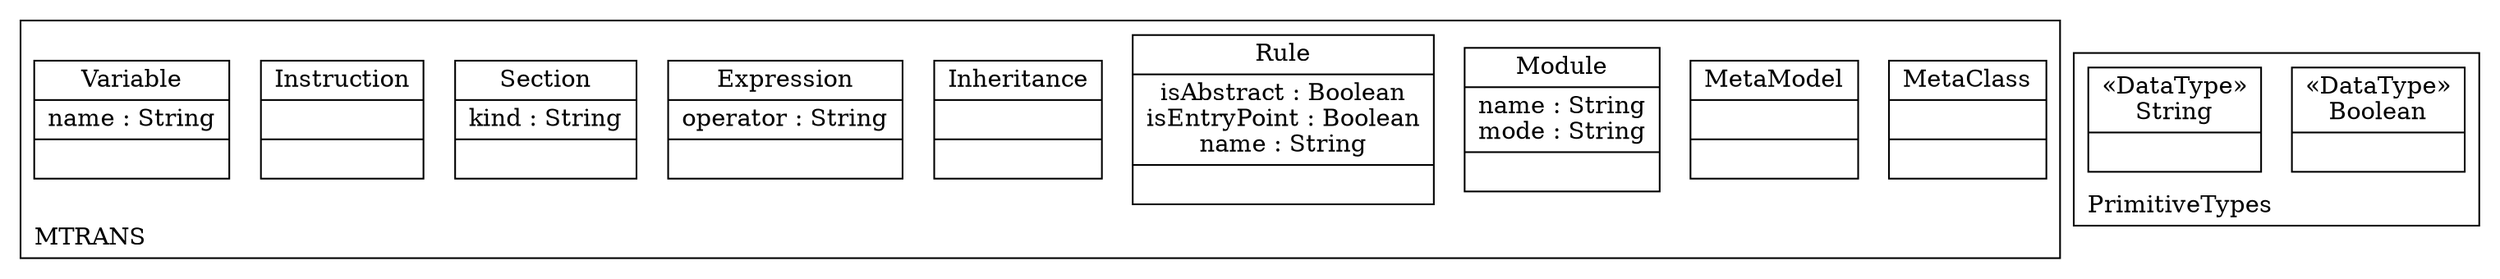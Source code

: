 digraph "KM3 Model in DOT" {
graph[rankdir=BT,labeljust=l,labelloc=t,nodeSep=0.75,compound=true];
 subgraph "cluster_MTRANS"{
labelloc=t
color=black
label=MTRANS
 node[shape=record];
MetaClass[label="{MetaClass| | }"]
;
 node[shape=record];
MetaModel[label="{MetaModel| | }"]
;
 node[shape=record];
Module[label="{Module|name : String\nmode : String| }"]
;
 node[shape=record];
Rule[label="{Rule|isAbstract : Boolean\nisEntryPoint : Boolean\nname : String| }"]
;
 node[shape=record];
Inheritance[label="{Inheritance| | }"]
;
 node[shape=record];
Expression[label="{Expression|operator : String| }"]
;
 node[shape=record];
Section[label="{Section|kind : String| }"]
;
 node[shape=record];
Instruction[label="{Instruction| | }"]
;
 node[shape=record];
Variable[label="{Variable|name : String| }"]
;

} subgraph "cluster_PrimitiveTypes"{
labelloc=t
color=black
label=PrimitiveTypes
 node[shape=record];
Boolean[label="{&#171;DataType&#187;\nBoolean|}"]
;
 node[shape=record];
String[label="{&#171;DataType&#187;\nString|}"]
;

}
}